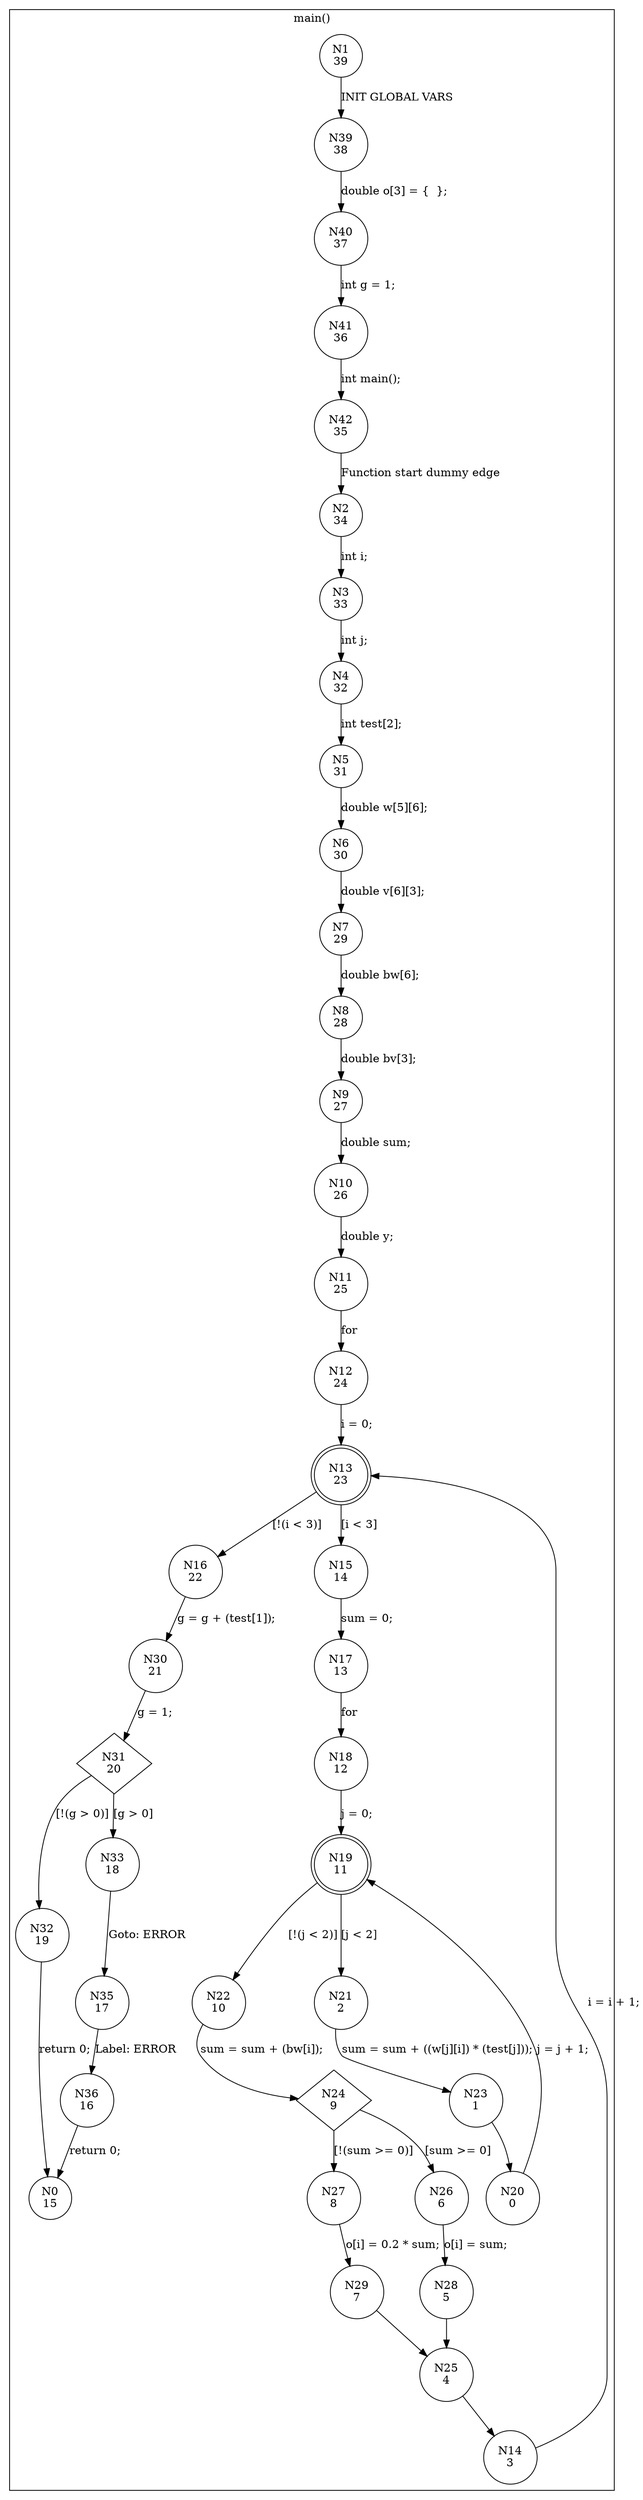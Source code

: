 digraph CFA {
1 [shape="circle" label="N1\n39"]
39 [shape="circle" label="N39\n38"]
40 [shape="circle" label="N40\n37"]
41 [shape="circle" label="N41\n36"]
42 [shape="circle" label="N42\n35"]
2 [shape="circle" label="N2\n34"]
3 [shape="circle" label="N3\n33"]
4 [shape="circle" label="N4\n32"]
5 [shape="circle" label="N5\n31"]
6 [shape="circle" label="N6\n30"]
7 [shape="circle" label="N7\n29"]
8 [shape="circle" label="N8\n28"]
9 [shape="circle" label="N9\n27"]
10 [shape="circle" label="N10\n26"]
11 [shape="circle" label="N11\n25"]
12 [shape="circle" label="N12\n24"]
13 [shape="doublecircle" label="N13\n23"]
16 [shape="circle" label="N16\n22"]
30 [shape="circle" label="N30\n21"]
31 [shape="diamond" label="N31\n20"]
32 [shape="circle" label="N32\n19"]
0 [shape="circle" label="N0\n15"]
33 [shape="circle" label="N33\n18"]
35 [shape="circle" label="N35\n17"]
36 [shape="circle" label="N36\n16"]
15 [shape="circle" label="N15\n14"]
17 [shape="circle" label="N17\n13"]
18 [shape="circle" label="N18\n12"]
19 [shape="doublecircle" label="N19\n11"]
22 [shape="circle" label="N22\n10"]
24 [shape="diamond" label="N24\n9"]
27 [shape="circle" label="N27\n8"]
29 [shape="circle" label="N29\n7"]
25 [shape="circle" label="N25\n4"]
14 [shape="circle" label="N14\n3"]
26 [shape="circle" label="N26\n6"]
28 [shape="circle" label="N28\n5"]
21 [shape="circle" label="N21\n2"]
23 [shape="circle" label="N23\n1"]
20 [shape="circle" label="N20\n0"]
node [shape="circle"]
subgraph cluster_main {
label="main()"
1 -> 39 [label="INIT GLOBAL VARS"]
39 -> 40 [label="double o[3] = {  };"]
40 -> 41 [label="int g = 1;"]
41 -> 42 [label="int main();"]
42 -> 2 [label="Function start dummy edge"]
2 -> 3 [label="int i;"]
3 -> 4 [label="int j;"]
4 -> 5 [label="int test[2];"]
5 -> 6 [label="double w[5][6];"]
6 -> 7 [label="double v[6][3];"]
7 -> 8 [label="double bw[6];"]
8 -> 9 [label="double bv[3];"]
9 -> 10 [label="double sum;"]
10 -> 11 [label="double y;"]
11 -> 12 [label="for"]
12 -> 13 [label="i = 0;"]
13 -> 15 [label="[i < 3]"]
13 -> 16 [label="[!(i < 3)]"]
16 -> 30 [label="g = g + (test[1]);"]
30 -> 31 [label="g = 1;"]
31 -> 33 [label="[g > 0]"]
31 -> 32 [label="[!(g > 0)]"]
32 -> 0 [label="return 0;"]
33 -> 35 [label="Goto: ERROR"]
35 -> 36 [label="Label: ERROR"]
36 -> 0 [label="return 0;"]
15 -> 17 [label="sum = 0;"]
17 -> 18 [label="for"]
18 -> 19 [label="j = 0;"]
19 -> 21 [label="[j < 2]"]
19 -> 22 [label="[!(j < 2)]"]
22 -> 24 [label="sum = sum + (bw[i]);"]
24 -> 26 [label="[sum >= 0]"]
24 -> 27 [label="[!(sum >= 0)]"]
27 -> 29 [label="o[i] = 0.2 * sum;"]
29 -> 25 [label=""]
25 -> 14 [label=""]
14 -> 13 [label="i = i + 1;"]
26 -> 28 [label="o[i] = sum;"]
28 -> 25 [label=""]
21 -> 23 [label="sum = sum + ((w[j][i]) * (test[j]));"]
23 -> 20 [label=""]
20 -> 19 [label="j = j + 1;"]}
}